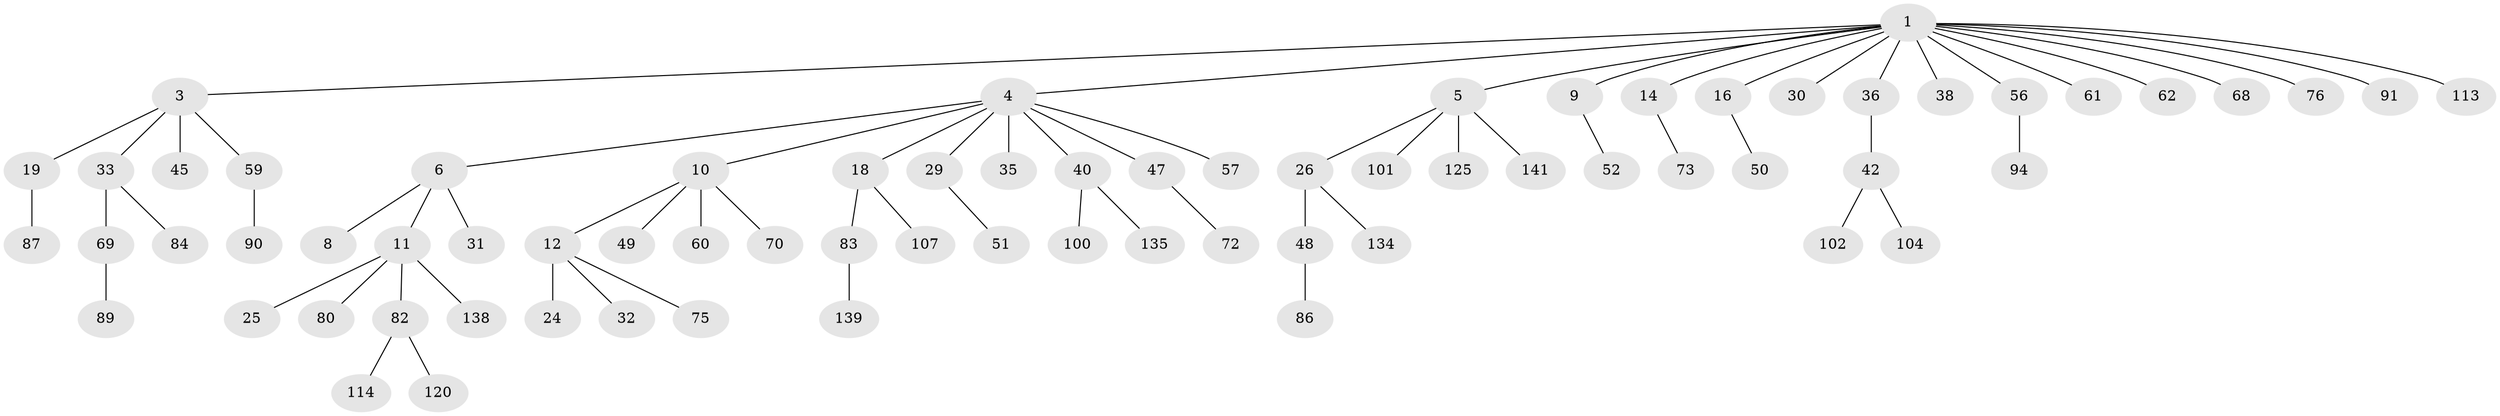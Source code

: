 // original degree distribution, {12: 0.006993006993006993, 6: 0.027972027972027972, 3: 0.1048951048951049, 5: 0.04195804195804196, 2: 0.22377622377622378, 4: 0.055944055944055944, 1: 0.5384615384615384}
// Generated by graph-tools (version 1.1) at 2025/19/03/04/25 18:19:21]
// undirected, 71 vertices, 70 edges
graph export_dot {
graph [start="1"]
  node [color=gray90,style=filled];
  1 [super="+2"];
  3 [super="+7"];
  4 [super="+13"];
  5 [super="+20+17"];
  6 [super="+85+46"];
  8 [super="+67"];
  9 [super="+37"];
  10 [super="+22+28"];
  11;
  12 [super="+15"];
  14 [super="+121"];
  16 [super="+41"];
  18;
  19 [super="+78"];
  24;
  25;
  26 [super="+99+140"];
  29;
  30 [super="+131"];
  31;
  32;
  33 [super="+137+43+39+44"];
  35;
  36 [super="+58+63"];
  38 [super="+123+106"];
  40 [super="+74"];
  42 [super="+81"];
  45;
  47;
  48 [super="+79+53"];
  49 [super="+66"];
  50 [super="+109"];
  51 [super="+97"];
  52;
  56 [super="+98"];
  57 [super="+103+117"];
  59 [super="+96+77"];
  60;
  61;
  62;
  68;
  69 [super="+105"];
  70;
  72;
  73;
  75;
  76 [super="+126"];
  80 [super="+133"];
  82 [super="+93+112"];
  83 [super="+88"];
  84;
  86;
  87 [super="+115"];
  89;
  90;
  91;
  94 [super="+108"];
  100;
  101;
  102 [super="+119"];
  104;
  107;
  113;
  114;
  120;
  125;
  134;
  135;
  138;
  139;
  141;
  1 -- 4;
  1 -- 5;
  1 -- 14;
  1 -- 16;
  1 -- 30;
  1 -- 38;
  1 -- 56;
  1 -- 62;
  1 -- 68;
  1 -- 76;
  1 -- 113;
  1 -- 3;
  1 -- 36;
  1 -- 9;
  1 -- 91;
  1 -- 61;
  3 -- 19;
  3 -- 33;
  3 -- 45;
  3 -- 59;
  4 -- 6;
  4 -- 10;
  4 -- 29;
  4 -- 35;
  4 -- 18;
  4 -- 40;
  4 -- 57;
  4 -- 47;
  5 -- 101;
  5 -- 125;
  5 -- 141;
  5 -- 26;
  6 -- 8;
  6 -- 11;
  6 -- 31;
  9 -- 52;
  10 -- 12;
  10 -- 49;
  10 -- 60;
  10 -- 70;
  11 -- 25;
  11 -- 80;
  11 -- 82;
  11 -- 138;
  12 -- 24;
  12 -- 32;
  12 -- 75;
  14 -- 73;
  16 -- 50;
  18 -- 83;
  18 -- 107;
  19 -- 87;
  26 -- 48;
  26 -- 134;
  29 -- 51;
  33 -- 84;
  33 -- 69;
  36 -- 42;
  40 -- 100;
  40 -- 135;
  42 -- 102;
  42 -- 104;
  47 -- 72;
  48 -- 86;
  56 -- 94;
  59 -- 90;
  69 -- 89;
  82 -- 120;
  82 -- 114;
  83 -- 139;
}
